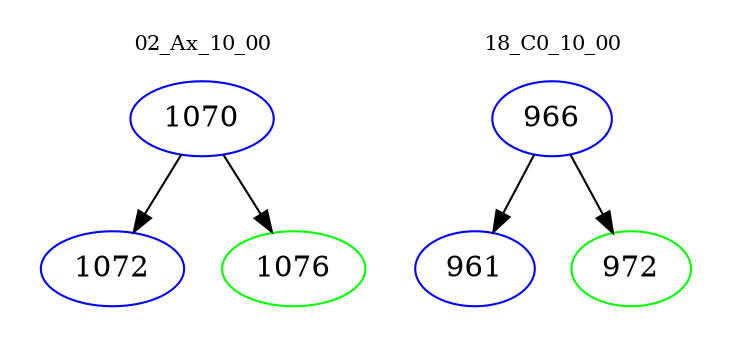 digraph{
subgraph cluster_0 {
color = white
label = "02_Ax_10_00";
fontsize=10;
T0_1070 [label="1070", color="blue"]
T0_1070 -> T0_1072 [color="black"]
T0_1072 [label="1072", color="blue"]
T0_1070 -> T0_1076 [color="black"]
T0_1076 [label="1076", color="green"]
}
subgraph cluster_1 {
color = white
label = "18_C0_10_00";
fontsize=10;
T1_966 [label="966", color="blue"]
T1_966 -> T1_961 [color="black"]
T1_961 [label="961", color="blue"]
T1_966 -> T1_972 [color="black"]
T1_972 [label="972", color="green"]
}
}
